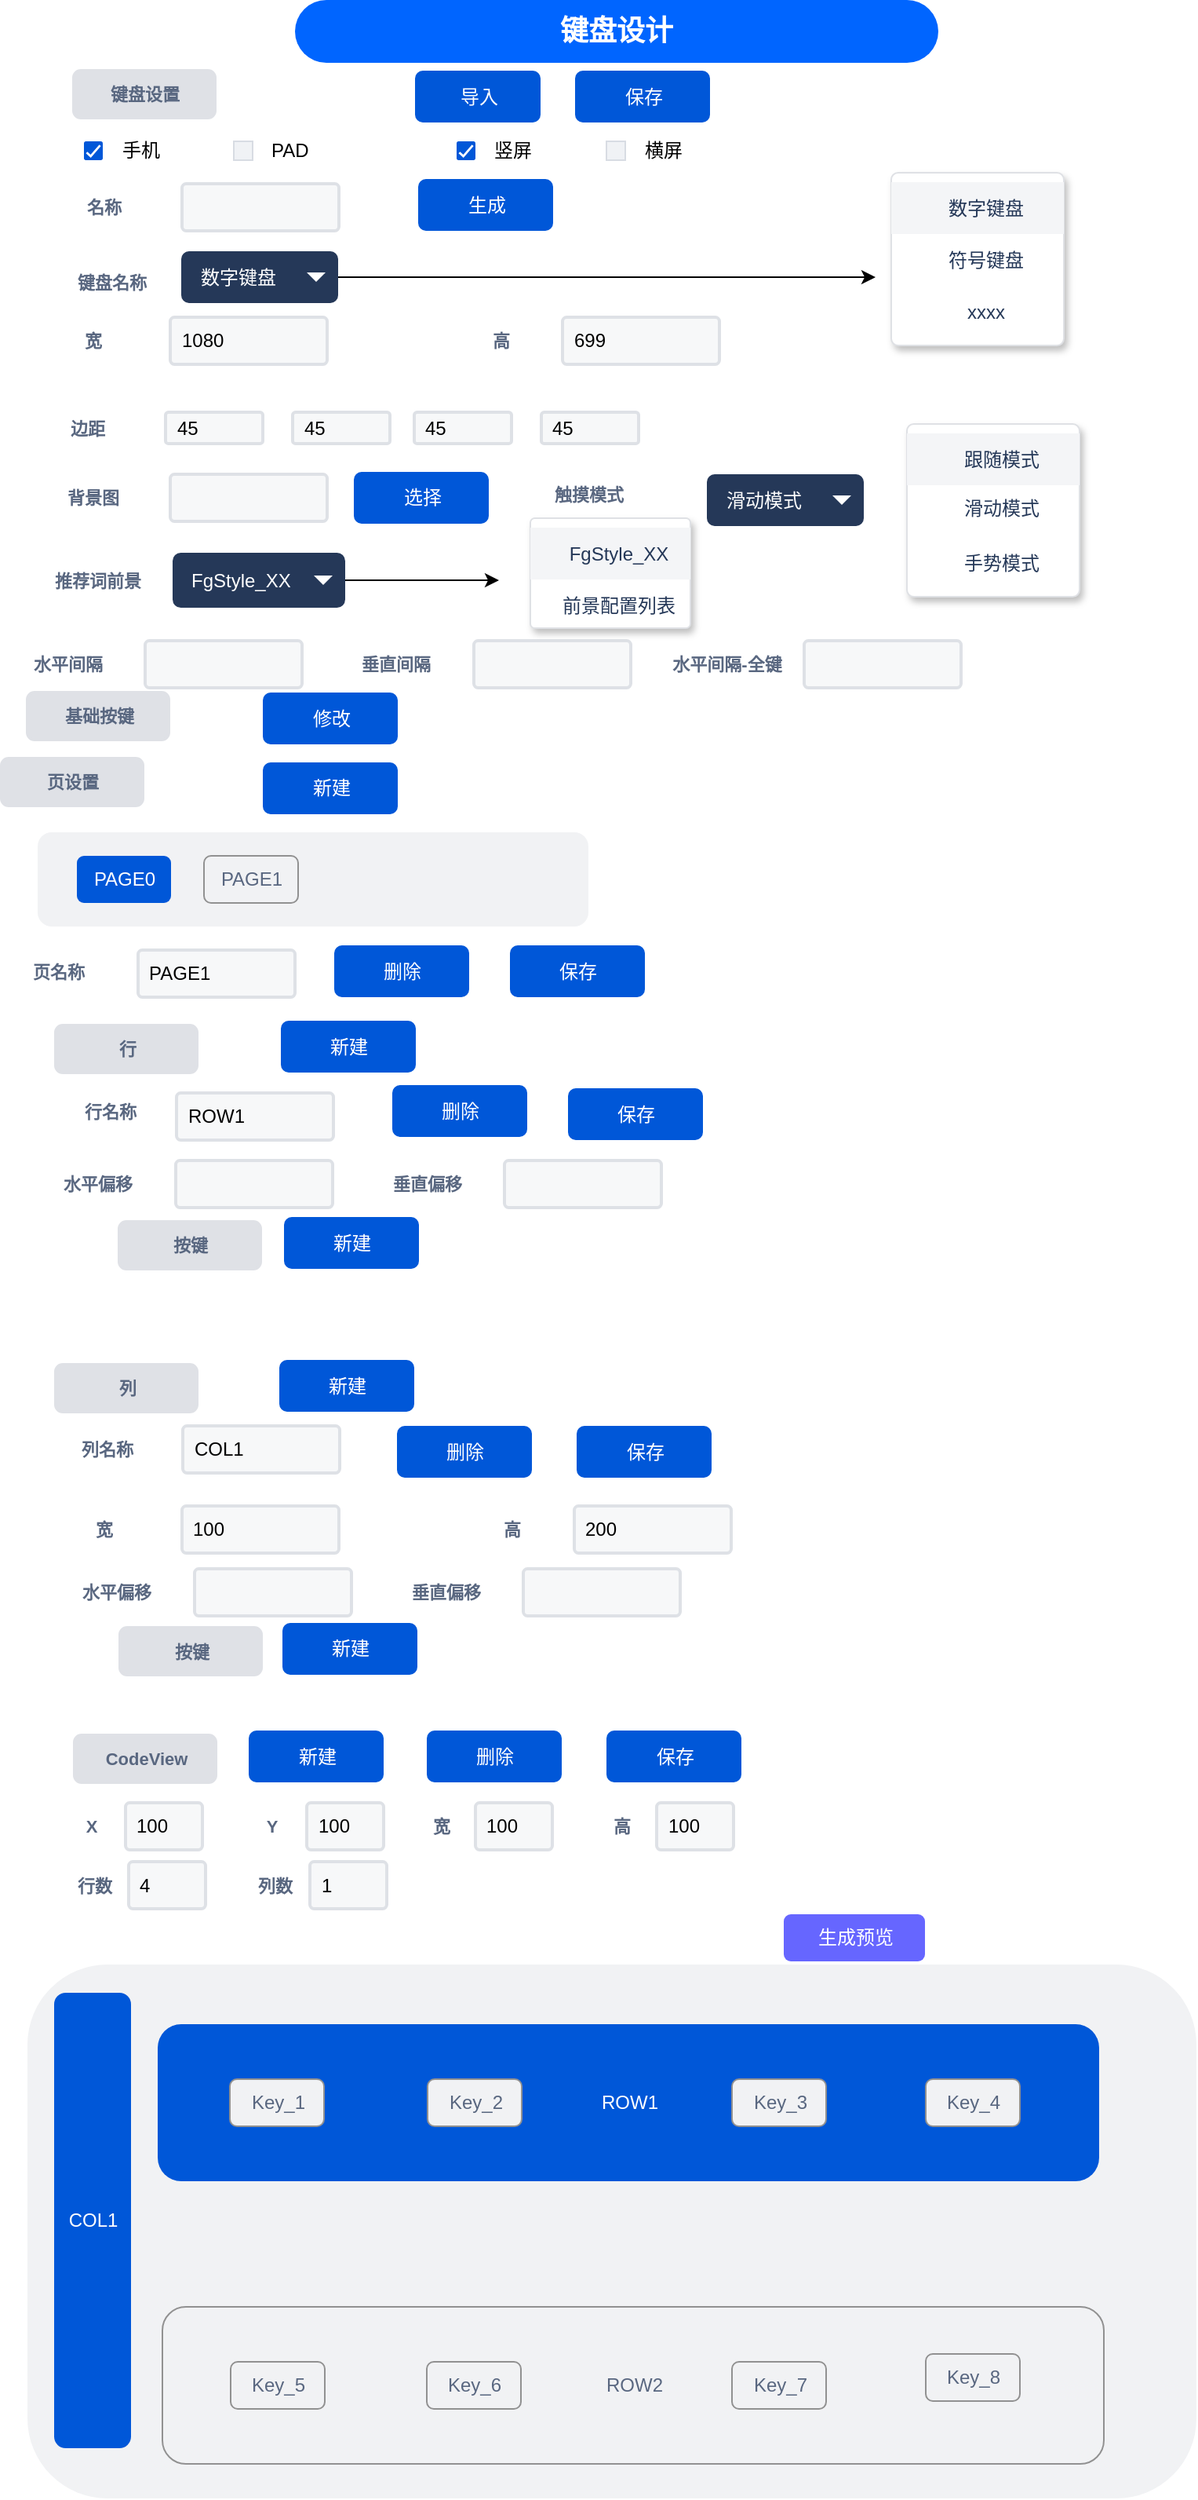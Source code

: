 <mxfile version="12.3.5" type="github" pages="1">
  <diagram id="PkoRvBVkpl1wG78z6C93" name="第 1 页">
    <mxGraphModel dx="1038" dy="572" grid="1" gridSize="10" guides="1" tooltips="1" connect="1" arrows="1" fold="1" page="1" pageScale="1" pageWidth="2339" pageHeight="3300" math="0" shadow="0">
      <root>
        <mxCell id="0"/>
        <mxCell id="1" parent="0"/>
        <mxCell id="vN8L1wxS-TLqOdtid_vG-1" value="&lt;span style=&quot;color: rgb(89 , 103 , 128) ; font-size: 11px ; text-align: left&quot;&gt;键盘设置&lt;/span&gt;" style="dashed=0;html=1;rounded=1;fillColor=#DFE1E6;strokeColor=#DFE1E6;fontSize=12;align=center;fontStyle=1;strokeWidth=2;fontColor=#42526E" parent="1" vertex="1">
          <mxGeometry x="119" y="65" width="90" height="30" as="geometry"/>
        </mxCell>
        <mxCell id="vN8L1wxS-TLqOdtid_vG-15" value="手机" style="html=1;shadow=0;dashed=0;shape=mxgraph.atlassian.checkbox_2;fillColor=#0057D8;strokeColor=none;align=left;verticalAlign=middle;fontStyle=0;fontSize=12;labelPosition=right;verticalLabelPosition=middle;spacingLeft=10" parent="1" vertex="1">
          <mxGeometry x="125.5" y="110" width="12" height="12" as="geometry"/>
        </mxCell>
        <mxCell id="vN8L1wxS-TLqOdtid_vG-16" value="PAD" style="rounded=1;fillColor=#F0F2F5;strokeColor=#D8DCE3;align=left;verticalAlign=middle;fontStyle=0;fontSize=12;labelPosition=right;verticalLabelPosition=middle;spacingLeft=10;html=1;shadow=0;dashed=0;arcSize=0;" parent="1" vertex="1">
          <mxGeometry x="221" y="110" width="12" height="12" as="geometry"/>
        </mxCell>
        <mxCell id="vN8L1wxS-TLqOdtid_vG-19" value="宽" style="fillColor=none;strokeColor=none;html=1;fontSize=11;fontStyle=0;align=center;fontColor=#596780;fontStyle=1;fontSize=11" parent="1" vertex="1">
          <mxGeometry x="100.5" y="227" width="60" height="20" as="geometry"/>
        </mxCell>
        <mxCell id="vN8L1wxS-TLqOdtid_vG-20" value="1080" style="rounded=1;arcSize=9;fillColor=#F7F8F9;align=left;spacingLeft=5;strokeColor=#DEE1E6;html=1;strokeWidth=2;fontSize=12" parent="1" vertex="1">
          <mxGeometry x="180.5" y="222" width="100" height="30" as="geometry"/>
        </mxCell>
        <mxCell id="vN8L1wxS-TLqOdtid_vG-21" value="高" style="fillColor=none;strokeColor=none;html=1;fontSize=11;fontStyle=0;align=center;fontColor=#596780;fontStyle=1;fontSize=11" parent="1" vertex="1">
          <mxGeometry x="360.5" y="227" width="60" height="20" as="geometry"/>
        </mxCell>
        <mxCell id="vN8L1wxS-TLqOdtid_vG-22" value="699" style="rounded=1;arcSize=9;fillColor=#F7F8F9;align=left;spacingLeft=5;strokeColor=#DEE1E6;html=1;strokeWidth=2;fontSize=12" parent="1" vertex="1">
          <mxGeometry x="430.5" y="222" width="100" height="30" as="geometry"/>
        </mxCell>
        <mxCell id="vN8L1wxS-TLqOdtid_vG-23" value="边距" style="fillColor=none;strokeColor=none;html=1;fontSize=11;fontStyle=0;align=left;fontColor=#596780;fontStyle=1;fontSize=11" parent="1" vertex="1">
          <mxGeometry x="115" y="285" width="50" height="15" as="geometry"/>
        </mxCell>
        <mxCell id="vN8L1wxS-TLqOdtid_vG-24" value="45" style="rounded=1;arcSize=9;fillColor=#F7F8F9;align=left;spacingLeft=5;strokeColor=#DEE1E6;html=1;strokeWidth=2;fontSize=12" parent="1" vertex="1">
          <mxGeometry x="177.5" y="282.5" width="62" height="20" as="geometry"/>
        </mxCell>
        <mxCell id="vN8L1wxS-TLqOdtid_vG-25" value="45" style="rounded=1;arcSize=9;fillColor=#F7F8F9;align=left;spacingLeft=5;strokeColor=#DEE1E6;html=1;strokeWidth=2;fontSize=12" parent="1" vertex="1">
          <mxGeometry x="258.5" y="282.5" width="62" height="20" as="geometry"/>
        </mxCell>
        <mxCell id="vN8L1wxS-TLqOdtid_vG-26" value="45" style="rounded=1;arcSize=9;fillColor=#F7F8F9;align=left;spacingLeft=5;strokeColor=#DEE1E6;html=1;strokeWidth=2;fontSize=12" parent="1" vertex="1">
          <mxGeometry x="336" y="282.5" width="62" height="20" as="geometry"/>
        </mxCell>
        <mxCell id="vN8L1wxS-TLqOdtid_vG-27" value="45" style="rounded=1;arcSize=9;fillColor=#F7F8F9;align=left;spacingLeft=5;strokeColor=#DEE1E6;html=1;strokeWidth=2;fontSize=12" parent="1" vertex="1">
          <mxGeometry x="417" y="282.5" width="62" height="20" as="geometry"/>
        </mxCell>
        <mxCell id="vN8L1wxS-TLqOdtid_vG-28" value="背景图" style="fillColor=none;strokeColor=none;html=1;fontSize=11;fontStyle=0;align=center;fontColor=#596780;fontStyle=1;fontSize=11" parent="1" vertex="1">
          <mxGeometry x="100.5" y="327" width="60" height="20" as="geometry"/>
        </mxCell>
        <mxCell id="vN8L1wxS-TLqOdtid_vG-29" value="" style="rounded=1;arcSize=9;fillColor=#F7F8F9;align=left;spacingLeft=5;strokeColor=#DEE1E6;html=1;strokeWidth=2;fontSize=12" parent="1" vertex="1">
          <mxGeometry x="180.5" y="322" width="100" height="30" as="geometry"/>
        </mxCell>
        <mxCell id="vN8L1wxS-TLqOdtid_vG-30" value="水平间隔" style="fillColor=none;strokeColor=none;html=1;fontSize=11;fontStyle=0;align=center;fontColor=#596780;fontStyle=1;fontSize=11" parent="1" vertex="1">
          <mxGeometry x="84.5" y="433" width="60" height="20" as="geometry"/>
        </mxCell>
        <mxCell id="vN8L1wxS-TLqOdtid_vG-31" value="" style="rounded=1;arcSize=9;fillColor=#F7F8F9;align=left;spacingLeft=5;strokeColor=#DEE1E6;html=1;strokeWidth=2;fontSize=12" parent="1" vertex="1">
          <mxGeometry x="164.5" y="428" width="100" height="30" as="geometry"/>
        </mxCell>
        <mxCell id="vN8L1wxS-TLqOdtid_vG-32" value="垂直间隔" style="fillColor=none;strokeColor=none;html=1;fontSize=11;fontStyle=0;align=center;fontColor=#596780;fontStyle=1;fontSize=11" parent="1" vertex="1">
          <mxGeometry x="294" y="433" width="60" height="20" as="geometry"/>
        </mxCell>
        <mxCell id="vN8L1wxS-TLqOdtid_vG-33" value="" style="rounded=1;arcSize=9;fillColor=#F7F8F9;align=left;spacingLeft=5;strokeColor=#DEE1E6;html=1;strokeWidth=2;fontSize=12" parent="1" vertex="1">
          <mxGeometry x="374" y="428" width="100" height="30" as="geometry"/>
        </mxCell>
        <mxCell id="vN8L1wxS-TLqOdtid_vG-34" value="键盘名称" style="fillColor=none;strokeColor=none;html=1;fontSize=11;fontStyle=0;align=center;fontColor=#596780;fontStyle=1;fontSize=11" parent="1" vertex="1">
          <mxGeometry x="112.5" y="189.5" width="60" height="20" as="geometry"/>
        </mxCell>
        <mxCell id="tmjR7Qj9dmBTTIml7QTe-14" style="edgeStyle=orthogonalEdgeStyle;rounded=0;orthogonalLoop=1;jettySize=auto;html=1;" edge="1" parent="1" source="vN8L1wxS-TLqOdtid_vG-44">
          <mxGeometry relative="1" as="geometry">
            <mxPoint x="630" y="196.5" as="targetPoint"/>
          </mxGeometry>
        </mxCell>
        <mxCell id="vN8L1wxS-TLqOdtid_vG-44" value="数字键盘" style="rounded=1;fillColor=#253858;strokeColor=none;html=1;fontColor=#ffffff;align=left;fontSize=12;spacingLeft=10" parent="1" vertex="1">
          <mxGeometry x="187.5" y="180" width="100" height="33" as="geometry"/>
        </mxCell>
        <mxCell id="vN8L1wxS-TLqOdtid_vG-45" value="" style="shape=triangle;direction=south;fillColor=#ffffff;strokeColor=none;html=1" parent="vN8L1wxS-TLqOdtid_vG-44" vertex="1">
          <mxGeometry x="1" y="0.5" width="12" height="6" relative="1" as="geometry">
            <mxPoint x="-20" y="-3" as="offset"/>
          </mxGeometry>
        </mxCell>
        <mxCell id="vN8L1wxS-TLqOdtid_vG-46" value="" style="rounded=1;fillColor=#ffffff;strokeColor=#DFE1E5;shadow=1;html=1;arcSize=4;align=center;" parent="1" vertex="1">
          <mxGeometry x="640" y="130" width="110" height="110" as="geometry"/>
        </mxCell>
        <mxCell id="vN8L1wxS-TLqOdtid_vG-47" value="数字键盘" style="rounded=0;fillColor=#F4F5F7;strokeColor=none;shadow=0;html=1;align=center;fontSize=12;spacingLeft=10;fontColor=#253858;resizeWidth=1" parent="vN8L1wxS-TLqOdtid_vG-46" vertex="1">
          <mxGeometry width="110" height="33" relative="1" as="geometry">
            <mxPoint y="6" as="offset"/>
          </mxGeometry>
        </mxCell>
        <mxCell id="vN8L1wxS-TLqOdtid_vG-48" value="符号键盘" style="rounded=0;fillColor=none;strokeColor=none;shadow=0;html=1;align=center;fontSize=12;spacingLeft=10;fontColor=#253858;resizeWidth=1" parent="vN8L1wxS-TLqOdtid_vG-46" vertex="1">
          <mxGeometry width="110" height="33" relative="1" as="geometry">
            <mxPoint y="39" as="offset"/>
          </mxGeometry>
        </mxCell>
        <mxCell id="vN8L1wxS-TLqOdtid_vG-49" value="xxxx" style="rounded=0;fillColor=none;strokeColor=none;shadow=0;html=1;align=center;fontSize=12;spacingLeft=10;fontColor=#253858;resizeWidth=1" parent="vN8L1wxS-TLqOdtid_vG-46" vertex="1">
          <mxGeometry width="110" height="33" relative="1" as="geometry">
            <mxPoint y="72" as="offset"/>
          </mxGeometry>
        </mxCell>
        <mxCell id="vN8L1wxS-TLqOdtid_vG-53" value="" style="rounded=1;align=center;fillColor=#F1F2F4;strokeColor=none;html=1;fontColor=#596780;fontSize=12" parent="1" vertex="1">
          <mxGeometry x="96" y="550" width="351" height="60" as="geometry"/>
        </mxCell>
        <mxCell id="vN8L1wxS-TLqOdtid_vG-54" value="新建" style="rounded=1;fillColor=#0057D8;align=center;strokeColor=none;html=1;fontColor=#ffffff;fontSize=12" parent="1" vertex="1">
          <mxGeometry x="239.5" y="505.5" width="86" height="33" as="geometry"/>
        </mxCell>
        <mxCell id="vN8L1wxS-TLqOdtid_vG-57" value="PAGE1" style="rounded=1;arcSize=9;fillColor=#F7F8F9;align=left;spacingLeft=5;strokeColor=#DEE1E6;html=1;strokeWidth=2;fontSize=12" parent="1" vertex="1">
          <mxGeometry x="160" y="625" width="100" height="30" as="geometry"/>
        </mxCell>
        <mxCell id="vN8L1wxS-TLqOdtid_vG-60" value="PAGE0" style="rounded=1;fillColor=#0057D8;strokeColor=none;html=1;fontColor=#ffffff;align=center;verticalAlign=middle;fontStyle=0;fontSize=12" parent="1" vertex="1">
          <mxGeometry x="121" y="565" width="60" height="30" as="geometry"/>
        </mxCell>
        <mxCell id="vN8L1wxS-TLqOdtid_vG-61" value="PAGE1" style="rounded=1;align=center;fillColor=#F1F2F4;strokeColor=#919191;html=1;fontColor=#596780;fontSize=12" parent="1" vertex="1">
          <mxGeometry x="202" y="565" width="60" height="30" as="geometry"/>
        </mxCell>
        <mxCell id="vN8L1wxS-TLqOdtid_vG-62" value="" style="rounded=1;align=center;fillColor=#F1F2F4;strokeColor=none;html=1;fontColor=#596780;fontSize=12" parent="1" vertex="1">
          <mxGeometry x="89.5" y="1271" width="745" height="340" as="geometry"/>
        </mxCell>
        <mxCell id="vN8L1wxS-TLqOdtid_vG-63" value="ROW1" style="rounded=1;fillColor=#0057D8;strokeColor=none;html=1;fontColor=#ffffff;align=center;verticalAlign=middle;fontStyle=0;fontSize=12" parent="1" vertex="1">
          <mxGeometry x="172.5" y="1309" width="600" height="100" as="geometry"/>
        </mxCell>
        <mxCell id="vN8L1wxS-TLqOdtid_vG-64" value="ROW2" style="rounded=1;align=center;fillColor=#F1F2F4;strokeColor=#919191;html=1;fontColor=#596780;fontSize=12" parent="1" vertex="1">
          <mxGeometry x="175.5" y="1489" width="600" height="100" as="geometry"/>
        </mxCell>
        <mxCell id="vN8L1wxS-TLqOdtid_vG-72" value="COL1" style="rounded=1;fillColor=#0057D8;strokeColor=none;html=1;fontColor=#ffffff;align=center;verticalAlign=middle;fontStyle=0;fontSize=12" parent="1" vertex="1">
          <mxGeometry x="106.5" y="1289" width="49" height="290" as="geometry"/>
        </mxCell>
        <mxCell id="vN8L1wxS-TLqOdtid_vG-73" value="ROW1" style="rounded=1;arcSize=9;fillColor=#F7F8F9;align=left;spacingLeft=5;strokeColor=#DEE1E6;html=1;strokeWidth=2;fontSize=12" parent="1" vertex="1">
          <mxGeometry x="184.5" y="716" width="100" height="30" as="geometry"/>
        </mxCell>
        <mxCell id="vN8L1wxS-TLqOdtid_vG-74" value="水平偏移" style="fillColor=none;strokeColor=none;html=1;fontSize=11;fontStyle=0;align=center;fontColor=#596780;fontStyle=1;fontSize=11" parent="1" vertex="1">
          <mxGeometry x="104" y="764" width="60" height="20" as="geometry"/>
        </mxCell>
        <mxCell id="vN8L1wxS-TLqOdtid_vG-75" value="" style="rounded=1;arcSize=9;fillColor=#F7F8F9;align=left;spacingLeft=5;strokeColor=#DEE1E6;html=1;strokeWidth=2;fontSize=12" parent="1" vertex="1">
          <mxGeometry x="184" y="759" width="100" height="30" as="geometry"/>
        </mxCell>
        <mxCell id="vN8L1wxS-TLqOdtid_vG-76" value="垂直偏移" style="fillColor=none;strokeColor=none;html=1;fontSize=11;fontStyle=0;align=center;fontColor=#596780;fontStyle=1;fontSize=11" parent="1" vertex="1">
          <mxGeometry x="313.5" y="764" width="60" height="20" as="geometry"/>
        </mxCell>
        <mxCell id="vN8L1wxS-TLqOdtid_vG-77" value="" style="rounded=1;arcSize=9;fillColor=#F7F8F9;align=left;spacingLeft=5;strokeColor=#DEE1E6;html=1;strokeWidth=2;fontSize=12" parent="1" vertex="1">
          <mxGeometry x="393.5" y="759" width="100" height="30" as="geometry"/>
        </mxCell>
        <mxCell id="vN8L1wxS-TLqOdtid_vG-79" value="新建" style="rounded=1;fillColor=#0057D8;align=center;strokeColor=none;html=1;fontColor=#ffffff;fontSize=12" parent="1" vertex="1">
          <mxGeometry x="253" y="795" width="86" height="33" as="geometry"/>
        </mxCell>
        <mxCell id="vN8L1wxS-TLqOdtid_vG-90" value="Key_5" style="rounded=1;align=center;fillColor=#F1F2F4;strokeColor=#919191;html=1;fontColor=#596780;fontSize=12" parent="1" vertex="1">
          <mxGeometry x="219" y="1524" width="60" height="30" as="geometry"/>
        </mxCell>
        <mxCell id="vN8L1wxS-TLqOdtid_vG-91" value="Key_6" style="rounded=1;align=center;fillColor=#F1F2F4;strokeColor=#919191;html=1;fontColor=#596780;fontSize=12" parent="1" vertex="1">
          <mxGeometry x="344" y="1524" width="60" height="30" as="geometry"/>
        </mxCell>
        <mxCell id="vN8L1wxS-TLqOdtid_vG-92" value="Key_7" style="rounded=1;align=center;fillColor=#F1F2F4;strokeColor=#919191;html=1;fontColor=#596780;fontSize=12" parent="1" vertex="1">
          <mxGeometry x="538.5" y="1524" width="60" height="30" as="geometry"/>
        </mxCell>
        <mxCell id="vN8L1wxS-TLqOdtid_vG-93" value="Key_8" style="rounded=1;align=center;fillColor=#F1F2F4;strokeColor=#919191;html=1;fontColor=#596780;fontSize=12" parent="1" vertex="1">
          <mxGeometry x="662" y="1519" width="60" height="30" as="geometry"/>
        </mxCell>
        <mxCell id="vN8L1wxS-TLqOdtid_vG-95" value="Key_1" style="rounded=1;align=center;fillColor=#F1F2F4;strokeColor=#919191;html=1;fontColor=#596780;fontSize=12" parent="1" vertex="1">
          <mxGeometry x="218.5" y="1344" width="60" height="30" as="geometry"/>
        </mxCell>
        <mxCell id="vN8L1wxS-TLqOdtid_vG-96" value="Key_2" style="rounded=1;align=center;fillColor=#F1F2F4;strokeColor=#919191;html=1;fontColor=#596780;fontSize=12" parent="1" vertex="1">
          <mxGeometry x="344.5" y="1344" width="60" height="30" as="geometry"/>
        </mxCell>
        <mxCell id="vN8L1wxS-TLqOdtid_vG-97" value="Key_3" style="rounded=1;align=center;fillColor=#F1F2F4;strokeColor=#919191;html=1;fontColor=#596780;fontSize=12" parent="1" vertex="1">
          <mxGeometry x="538.5" y="1344" width="60" height="30" as="geometry"/>
        </mxCell>
        <mxCell id="vN8L1wxS-TLqOdtid_vG-98" value="Key_4" style="rounded=1;align=center;fillColor=#F1F2F4;strokeColor=#919191;html=1;fontColor=#596780;fontSize=12" parent="1" vertex="1">
          <mxGeometry x="662" y="1344" width="60" height="30" as="geometry"/>
        </mxCell>
        <mxCell id="vN8L1wxS-TLqOdtid_vG-99" value="保存" style="rounded=1;fillColor=#0057D8;align=center;strokeColor=none;html=1;fontColor=#ffffff;fontSize=12" parent="1" vertex="1">
          <mxGeometry x="434" y="713" width="86" height="33" as="geometry"/>
        </mxCell>
        <mxCell id="vN8L1wxS-TLqOdtid_vG-132" value="新建" style="rounded=1;fillColor=#0057D8;align=center;strokeColor=none;html=1;fontColor=#ffffff;fontSize=12" parent="1" vertex="1">
          <mxGeometry x="250" y="886" width="86" height="33" as="geometry"/>
        </mxCell>
        <mxCell id="vN8L1wxS-TLqOdtid_vG-133" value="COL1" style="rounded=1;arcSize=9;fillColor=#F7F8F9;align=left;spacingLeft=5;strokeColor=#DEE1E6;html=1;strokeWidth=2;fontSize=12" parent="1" vertex="1">
          <mxGeometry x="188.5" y="928" width="100" height="30" as="geometry"/>
        </mxCell>
        <mxCell id="vN8L1wxS-TLqOdtid_vG-134" value="水平偏移" style="fillColor=none;strokeColor=none;html=1;fontSize=11;fontStyle=0;align=center;fontColor=#596780;fontStyle=1;fontSize=11" parent="1" vertex="1">
          <mxGeometry x="116" y="1024" width="60" height="20" as="geometry"/>
        </mxCell>
        <mxCell id="vN8L1wxS-TLqOdtid_vG-135" value="" style="rounded=1;arcSize=9;fillColor=#F7F8F9;align=left;spacingLeft=5;strokeColor=#DEE1E6;html=1;strokeWidth=2;fontSize=12" parent="1" vertex="1">
          <mxGeometry x="196" y="1019" width="100" height="30" as="geometry"/>
        </mxCell>
        <mxCell id="vN8L1wxS-TLqOdtid_vG-136" value="垂直偏移" style="fillColor=none;strokeColor=none;html=1;fontSize=11;fontStyle=0;align=center;fontColor=#596780;fontStyle=1;fontSize=11" parent="1" vertex="1">
          <mxGeometry x="325.5" y="1024" width="60" height="20" as="geometry"/>
        </mxCell>
        <mxCell id="vN8L1wxS-TLqOdtid_vG-137" value="" style="rounded=1;arcSize=9;fillColor=#F7F8F9;align=left;spacingLeft=5;strokeColor=#DEE1E6;html=1;strokeWidth=2;fontSize=12" parent="1" vertex="1">
          <mxGeometry x="405.5" y="1019" width="100" height="30" as="geometry"/>
        </mxCell>
        <mxCell id="vN8L1wxS-TLqOdtid_vG-141" value="保存" style="rounded=1;fillColor=#0057D8;align=center;strokeColor=none;html=1;fontColor=#ffffff;fontSize=12" parent="1" vertex="1">
          <mxGeometry x="439.5" y="928" width="86" height="33" as="geometry"/>
        </mxCell>
        <mxCell id="vN8L1wxS-TLqOdtid_vG-246" value="生成预览" style="rounded=1;fillColor=#6666FF;align=center;strokeColor=none;html=1;fontColor=#ffffff;fontSize=12" parent="1" vertex="1">
          <mxGeometry x="571.5" y="1239" width="90" height="30" as="geometry"/>
        </mxCell>
        <mxCell id="vN8L1wxS-TLqOdtid_vG-257" value="宽" style="fillColor=none;strokeColor=none;html=1;fontSize=11;fontStyle=0;align=center;fontColor=#596780;fontStyle=1;fontSize=11" parent="1" vertex="1">
          <mxGeometry x="108" y="984" width="60" height="20" as="geometry"/>
        </mxCell>
        <mxCell id="vN8L1wxS-TLqOdtid_vG-258" value="100" style="rounded=1;arcSize=9;fillColor=#F7F8F9;align=left;spacingLeft=5;strokeColor=#DEE1E6;html=1;strokeWidth=2;fontSize=12" parent="1" vertex="1">
          <mxGeometry x="188" y="979" width="100" height="30" as="geometry"/>
        </mxCell>
        <mxCell id="vN8L1wxS-TLqOdtid_vG-259" value="高" style="fillColor=none;strokeColor=none;html=1;fontSize=11;fontStyle=0;align=center;fontColor=#596780;fontStyle=1;fontSize=11" parent="1" vertex="1">
          <mxGeometry x="368" y="984" width="60" height="20" as="geometry"/>
        </mxCell>
        <mxCell id="vN8L1wxS-TLqOdtid_vG-260" value="200" style="rounded=1;arcSize=9;fillColor=#F7F8F9;align=left;spacingLeft=5;strokeColor=#DEE1E6;html=1;strokeWidth=2;fontSize=12" parent="1" vertex="1">
          <mxGeometry x="438" y="979" width="100" height="30" as="geometry"/>
        </mxCell>
        <mxCell id="vN8L1wxS-TLqOdtid_vG-262" value="X" style="fillColor=none;strokeColor=none;html=1;fontSize=11;fontStyle=0;align=center;fontColor=#596780;fontStyle=1;fontSize=11" parent="1" vertex="1">
          <mxGeometry x="99.5" y="1173" width="60" height="20" as="geometry"/>
        </mxCell>
        <mxCell id="vN8L1wxS-TLqOdtid_vG-263" value="100" style="rounded=1;arcSize=9;fillColor=#F7F8F9;align=left;spacingLeft=5;strokeColor=#DEE1E6;html=1;strokeWidth=2;fontSize=12" parent="1" vertex="1">
          <mxGeometry x="152" y="1168" width="49" height="30" as="geometry"/>
        </mxCell>
        <mxCell id="vN8L1wxS-TLqOdtid_vG-267" value="Y" style="fillColor=none;strokeColor=none;html=1;fontSize=11;fontStyle=0;align=center;fontColor=#596780;fontStyle=1;fontSize=11" parent="1" vertex="1">
          <mxGeometry x="215" y="1173" width="60" height="20" as="geometry"/>
        </mxCell>
        <mxCell id="vN8L1wxS-TLqOdtid_vG-268" value="100" style="rounded=1;arcSize=9;fillColor=#F7F8F9;align=left;spacingLeft=5;strokeColor=#DEE1E6;html=1;strokeWidth=2;fontSize=12" parent="1" vertex="1">
          <mxGeometry x="267.5" y="1168" width="49" height="30" as="geometry"/>
        </mxCell>
        <mxCell id="vN8L1wxS-TLqOdtid_vG-269" value="宽" style="fillColor=none;strokeColor=none;html=1;fontSize=11;fontStyle=0;align=center;fontColor=#596780;fontStyle=1;fontSize=11" parent="1" vertex="1">
          <mxGeometry x="322.5" y="1173" width="60" height="20" as="geometry"/>
        </mxCell>
        <mxCell id="vN8L1wxS-TLqOdtid_vG-270" value="100" style="rounded=1;arcSize=9;fillColor=#F7F8F9;align=left;spacingLeft=5;strokeColor=#DEE1E6;html=1;strokeWidth=2;fontSize=12" parent="1" vertex="1">
          <mxGeometry x="375" y="1168" width="49" height="30" as="geometry"/>
        </mxCell>
        <mxCell id="vN8L1wxS-TLqOdtid_vG-271" value="高" style="fillColor=none;strokeColor=none;html=1;fontSize=11;fontStyle=0;align=center;fontColor=#596780;fontStyle=1;fontSize=11" parent="1" vertex="1">
          <mxGeometry x="438" y="1173" width="60" height="20" as="geometry"/>
        </mxCell>
        <mxCell id="vN8L1wxS-TLqOdtid_vG-272" value="100" style="rounded=1;arcSize=9;fillColor=#F7F8F9;align=left;spacingLeft=5;strokeColor=#DEE1E6;html=1;strokeWidth=2;fontSize=12" parent="1" vertex="1">
          <mxGeometry x="490.5" y="1168" width="49" height="30" as="geometry"/>
        </mxCell>
        <mxCell id="vN8L1wxS-TLqOdtid_vG-277" value="行数" style="fillColor=none;strokeColor=none;html=1;fontSize=11;fontStyle=0;align=center;fontColor=#596780;fontStyle=1;fontSize=11" parent="1" vertex="1">
          <mxGeometry x="101.5" y="1210.5" width="60" height="20" as="geometry"/>
        </mxCell>
        <mxCell id="vN8L1wxS-TLqOdtid_vG-278" value="4" style="rounded=1;arcSize=9;fillColor=#F7F8F9;align=left;spacingLeft=5;strokeColor=#DEE1E6;html=1;strokeWidth=2;fontSize=12" parent="1" vertex="1">
          <mxGeometry x="154" y="1205.5" width="49" height="30" as="geometry"/>
        </mxCell>
        <mxCell id="vN8L1wxS-TLqOdtid_vG-279" value="列数" style="fillColor=none;strokeColor=none;html=1;fontSize=11;fontStyle=0;align=center;fontColor=#596780;fontStyle=1;fontSize=11" parent="1" vertex="1">
          <mxGeometry x="217" y="1210.5" width="60" height="20" as="geometry"/>
        </mxCell>
        <mxCell id="vN8L1wxS-TLqOdtid_vG-280" value="1" style="rounded=1;arcSize=9;fillColor=#F7F8F9;align=left;spacingLeft=5;strokeColor=#DEE1E6;html=1;strokeWidth=2;fontSize=12" parent="1" vertex="1">
          <mxGeometry x="269.5" y="1205.5" width="49" height="30" as="geometry"/>
        </mxCell>
        <mxCell id="vN8L1wxS-TLqOdtid_vG-281" value="新建" style="rounded=1;fillColor=#0057D8;align=center;strokeColor=none;html=1;fontColor=#ffffff;fontSize=12" parent="1" vertex="1">
          <mxGeometry x="230.5" y="1122" width="86" height="33" as="geometry"/>
        </mxCell>
        <mxCell id="tmjR7Qj9dmBTTIml7QTe-1" value="键盘设计" style="rounded=1;fillColor=#0065FF;strokeColor=none;html=1;fontColor=#ffffff;align=center;verticalAlign=middle;whiteSpace=wrap;fontSize=18;fontStyle=1;arcSize=50" vertex="1" parent="1">
          <mxGeometry x="260" y="20" width="410" height="40" as="geometry"/>
        </mxCell>
        <mxCell id="tmjR7Qj9dmBTTIml7QTe-2" value="名称" style="fillColor=none;strokeColor=none;html=1;fontSize=11;fontStyle=0;align=center;fontColor=#596780;fontStyle=1;fontSize=11" vertex="1" parent="1">
          <mxGeometry x="108" y="142" width="60" height="20" as="geometry"/>
        </mxCell>
        <mxCell id="tmjR7Qj9dmBTTIml7QTe-3" value="" style="rounded=1;arcSize=9;fillColor=#F7F8F9;align=left;spacingLeft=5;strokeColor=#DEE1E6;html=1;strokeWidth=2;fontSize=12" vertex="1" parent="1">
          <mxGeometry x="188" y="137" width="100" height="30" as="geometry"/>
        </mxCell>
        <mxCell id="tmjR7Qj9dmBTTIml7QTe-4" value="生成" style="rounded=1;fillColor=#0057D8;align=center;strokeColor=none;html=1;fontColor=#ffffff;fontSize=12" vertex="1" parent="1">
          <mxGeometry x="338.5" y="134" width="86" height="33" as="geometry"/>
        </mxCell>
        <mxCell id="tmjR7Qj9dmBTTIml7QTe-5" value="保存" style="rounded=1;fillColor=#0057D8;align=center;strokeColor=none;html=1;fontColor=#ffffff;fontSize=12" vertex="1" parent="1">
          <mxGeometry x="438.5" y="65" width="86" height="33" as="geometry"/>
        </mxCell>
        <mxCell id="tmjR7Qj9dmBTTIml7QTe-6" value="选择" style="rounded=1;fillColor=#0057D8;align=center;strokeColor=none;html=1;fontColor=#ffffff;fontSize=12" vertex="1" parent="1">
          <mxGeometry x="297.5" y="320.5" width="86" height="33" as="geometry"/>
        </mxCell>
        <mxCell id="tmjR7Qj9dmBTTIml7QTe-7" value="触摸模式" style="fillColor=none;strokeColor=none;html=1;fontSize=11;fontStyle=0;align=center;fontColor=#596780;fontStyle=1;fontSize=11" vertex="1" parent="1">
          <mxGeometry x="417" y="324.5" width="60" height="20" as="geometry"/>
        </mxCell>
        <mxCell id="tmjR7Qj9dmBTTIml7QTe-8" value="滑动模式" style="rounded=1;fillColor=#253858;strokeColor=none;html=1;fontColor=#ffffff;align=left;fontSize=12;spacingLeft=10" vertex="1" parent="1">
          <mxGeometry x="522.5" y="322" width="100" height="33" as="geometry"/>
        </mxCell>
        <mxCell id="tmjR7Qj9dmBTTIml7QTe-9" value="" style="shape=triangle;direction=south;fillColor=#ffffff;strokeColor=none;html=1" vertex="1" parent="tmjR7Qj9dmBTTIml7QTe-8">
          <mxGeometry x="1" y="0.5" width="12" height="6" relative="1" as="geometry">
            <mxPoint x="-20" y="-3" as="offset"/>
          </mxGeometry>
        </mxCell>
        <mxCell id="tmjR7Qj9dmBTTIml7QTe-10" value="" style="rounded=1;fillColor=#ffffff;strokeColor=#DFE1E5;shadow=1;html=1;arcSize=4;align=center;" vertex="1" parent="1">
          <mxGeometry x="650" y="290" width="110" height="110" as="geometry"/>
        </mxCell>
        <mxCell id="tmjR7Qj9dmBTTIml7QTe-11" value="跟随模式" style="rounded=0;fillColor=#F4F5F7;strokeColor=none;shadow=0;html=1;align=center;fontSize=12;spacingLeft=10;fontColor=#253858;resizeWidth=1" vertex="1" parent="tmjR7Qj9dmBTTIml7QTe-10">
          <mxGeometry width="110" height="33" relative="1" as="geometry">
            <mxPoint y="6" as="offset"/>
          </mxGeometry>
        </mxCell>
        <mxCell id="tmjR7Qj9dmBTTIml7QTe-12" value="滑动模式" style="rounded=0;fillColor=none;strokeColor=none;shadow=0;html=1;align=center;fontSize=12;spacingLeft=10;fontColor=#253858;resizeWidth=1" vertex="1" parent="tmjR7Qj9dmBTTIml7QTe-10">
          <mxGeometry width="110" height="30" relative="1" as="geometry">
            <mxPoint y="39" as="offset"/>
          </mxGeometry>
        </mxCell>
        <mxCell id="tmjR7Qj9dmBTTIml7QTe-13" value="手势模式" style="rounded=0;fillColor=none;strokeColor=none;shadow=0;html=1;align=center;fontSize=12;spacingLeft=10;fontColor=#253858;resizeWidth=1" vertex="1" parent="tmjR7Qj9dmBTTIml7QTe-10">
          <mxGeometry width="110" height="33" relative="1" as="geometry">
            <mxPoint y="72" as="offset"/>
          </mxGeometry>
        </mxCell>
        <mxCell id="tmjR7Qj9dmBTTIml7QTe-15" value="行名称" style="fillColor=none;strokeColor=none;html=1;fontSize=11;fontStyle=0;align=center;fontColor=#596780;fontStyle=1;fontSize=11" vertex="1" parent="1">
          <mxGeometry x="111.5" y="717.5" width="60" height="20" as="geometry"/>
        </mxCell>
        <mxCell id="tmjR7Qj9dmBTTIml7QTe-16" value="删除" style="rounded=1;fillColor=#0057D8;align=center;strokeColor=none;html=1;fontColor=#ffffff;fontSize=12" vertex="1" parent="1">
          <mxGeometry x="322" y="711" width="86" height="33" as="geometry"/>
        </mxCell>
        <mxCell id="tmjR7Qj9dmBTTIml7QTe-20" value="列名称" style="fillColor=none;strokeColor=none;html=1;fontSize=11;fontStyle=0;align=center;fontColor=#596780;fontStyle=1;fontSize=11" vertex="1" parent="1">
          <mxGeometry x="109.5" y="933" width="60" height="20" as="geometry"/>
        </mxCell>
        <mxCell id="tmjR7Qj9dmBTTIml7QTe-21" value="删除" style="rounded=1;fillColor=#0057D8;align=center;strokeColor=none;html=1;fontColor=#ffffff;fontSize=12" vertex="1" parent="1">
          <mxGeometry x="325" y="928" width="86" height="33" as="geometry"/>
        </mxCell>
        <mxCell id="tmjR7Qj9dmBTTIml7QTe-23" value="新建" style="rounded=1;fillColor=#0057D8;align=center;strokeColor=none;html=1;fontColor=#ffffff;fontSize=12" vertex="1" parent="1">
          <mxGeometry x="252" y="1053.5" width="86" height="33" as="geometry"/>
        </mxCell>
        <mxCell id="tmjR7Qj9dmBTTIml7QTe-28" value="保存" style="rounded=1;fillColor=#0057D8;align=center;strokeColor=none;html=1;fontColor=#ffffff;fontSize=12" vertex="1" parent="1">
          <mxGeometry x="458.5" y="1122" width="86" height="33" as="geometry"/>
        </mxCell>
        <mxCell id="tmjR7Qj9dmBTTIml7QTe-29" value="删除" style="rounded=1;fillColor=#0057D8;align=center;strokeColor=none;html=1;fontColor=#ffffff;fontSize=12" vertex="1" parent="1">
          <mxGeometry x="344" y="1122" width="86" height="33" as="geometry"/>
        </mxCell>
        <mxCell id="tmjR7Qj9dmBTTIml7QTe-36" value="新建" style="rounded=1;fillColor=#0057D8;align=center;strokeColor=none;html=1;fontColor=#ffffff;fontSize=12" vertex="1" parent="1">
          <mxGeometry x="251" y="670" width="86" height="33" as="geometry"/>
        </mxCell>
        <mxCell id="tmjR7Qj9dmBTTIml7QTe-38" value="&lt;span style=&quot;color: rgb(89 , 103 , 128) ; font-size: 11px ; text-align: left&quot;&gt;行&lt;/span&gt;" style="dashed=0;html=1;rounded=1;fillColor=#DFE1E6;strokeColor=#DFE1E6;fontSize=12;align=center;fontStyle=1;strokeWidth=2;fontColor=#42526E" vertex="1" parent="1">
          <mxGeometry x="107.5" y="673" width="90" height="30" as="geometry"/>
        </mxCell>
        <mxCell id="tmjR7Qj9dmBTTIml7QTe-39" value="&lt;span style=&quot;color: rgb(89 , 103 , 128) ; font-size: 11px ; text-align: left&quot;&gt;列&lt;/span&gt;" style="dashed=0;html=1;rounded=1;fillColor=#DFE1E6;strokeColor=#DFE1E6;fontSize=12;align=center;fontStyle=1;strokeWidth=2;fontColor=#42526E" vertex="1" parent="1">
          <mxGeometry x="107.5" y="889" width="90" height="30" as="geometry"/>
        </mxCell>
        <mxCell id="tmjR7Qj9dmBTTIml7QTe-40" value="&lt;span style=&quot;color: rgb(89 , 103 , 128) ; font-size: 11px ; text-align: left&quot;&gt;按键&lt;/span&gt;" style="dashed=0;html=1;rounded=1;fillColor=#DFE1E6;strokeColor=#DFE1E6;fontSize=12;align=center;fontStyle=1;strokeWidth=2;fontColor=#42526E" vertex="1" parent="1">
          <mxGeometry x="148" y="798" width="90" height="30" as="geometry"/>
        </mxCell>
        <mxCell id="tmjR7Qj9dmBTTIml7QTe-41" value="&lt;span style=&quot;color: rgb(89 , 103 , 128) ; font-size: 11px ; text-align: left&quot;&gt;按键&lt;/span&gt;" style="dashed=0;html=1;rounded=1;fillColor=#DFE1E6;strokeColor=#DFE1E6;fontSize=12;align=center;fontStyle=1;strokeWidth=2;fontColor=#42526E" vertex="1" parent="1">
          <mxGeometry x="148.5" y="1056.5" width="90" height="30" as="geometry"/>
        </mxCell>
        <mxCell id="tmjR7Qj9dmBTTIml7QTe-42" value="&lt;span style=&quot;color: rgb(89 , 103 , 128) ; font-size: 11px&quot;&gt;CodeView&lt;/span&gt;" style="dashed=0;html=1;rounded=1;fillColor=#DFE1E6;strokeColor=#DFE1E6;fontSize=12;align=center;fontStyle=1;strokeWidth=2;fontColor=#42526E" vertex="1" parent="1">
          <mxGeometry x="119.5" y="1125" width="90" height="30" as="geometry"/>
        </mxCell>
        <mxCell id="tmjR7Qj9dmBTTIml7QTe-44" value="导入" style="rounded=1;fillColor=#0057D8;align=center;strokeColor=none;html=1;fontColor=#ffffff;fontSize=12" vertex="1" parent="1">
          <mxGeometry x="336.5" y="65" width="80" height="33" as="geometry"/>
        </mxCell>
        <mxCell id="tmjR7Qj9dmBTTIml7QTe-45" value="&lt;span style=&quot;color: rgb(89 , 103 , 128) ; font-size: 11px ; text-align: left&quot;&gt;基础按键&lt;/span&gt;" style="dashed=0;html=1;rounded=1;fillColor=#DFE1E6;strokeColor=#DFE1E6;fontSize=12;align=center;fontStyle=1;strokeWidth=2;fontColor=#42526E" vertex="1" parent="1">
          <mxGeometry x="89.5" y="461" width="90" height="30" as="geometry"/>
        </mxCell>
        <mxCell id="tmjR7Qj9dmBTTIml7QTe-46" value="修改" style="rounded=1;fillColor=#0057D8;align=center;strokeColor=none;html=1;fontColor=#ffffff;fontSize=12" vertex="1" parent="1">
          <mxGeometry x="239.5" y="461" width="86" height="33" as="geometry"/>
        </mxCell>
        <mxCell id="tmjR7Qj9dmBTTIml7QTe-51" value="竖屏" style="html=1;shadow=0;dashed=0;shape=mxgraph.atlassian.checkbox_2;fillColor=#0057D8;strokeColor=none;align=left;verticalAlign=middle;fontStyle=0;fontSize=12;labelPosition=right;verticalLabelPosition=middle;spacingLeft=10" vertex="1" parent="1">
          <mxGeometry x="363" y="110" width="12" height="12" as="geometry"/>
        </mxCell>
        <mxCell id="tmjR7Qj9dmBTTIml7QTe-52" value="横屏" style="rounded=1;fillColor=#F0F2F5;strokeColor=#D8DCE3;align=left;verticalAlign=middle;fontStyle=0;fontSize=12;labelPosition=right;verticalLabelPosition=middle;spacingLeft=10;html=1;shadow=0;dashed=0;arcSize=0;" vertex="1" parent="1">
          <mxGeometry x="458.5" y="110" width="12" height="12" as="geometry"/>
        </mxCell>
        <mxCell id="tmjR7Qj9dmBTTIml7QTe-62" value="推荐词前景" style="fillColor=none;strokeColor=none;html=1;fontSize=11;fontStyle=0;align=center;fontColor=#596780;fontStyle=1;fontSize=11" vertex="1" parent="1">
          <mxGeometry x="104" y="379.5" width="60" height="20" as="geometry"/>
        </mxCell>
        <mxCell id="tmjR7Qj9dmBTTIml7QTe-68" style="edgeStyle=orthogonalEdgeStyle;rounded=0;orthogonalLoop=1;jettySize=auto;html=1;" edge="1" parent="1" source="tmjR7Qj9dmBTTIml7QTe-63">
          <mxGeometry relative="1" as="geometry">
            <mxPoint x="390" y="389.5" as="targetPoint"/>
          </mxGeometry>
        </mxCell>
        <mxCell id="tmjR7Qj9dmBTTIml7QTe-63" value="FgStyle_XX" style="rounded=1;fillColor=#253858;strokeColor=none;html=1;fontColor=#ffffff;align=left;fontSize=12;spacingLeft=10" vertex="1" parent="1">
          <mxGeometry x="182" y="372" width="110" height="35" as="geometry"/>
        </mxCell>
        <mxCell id="tmjR7Qj9dmBTTIml7QTe-64" value="" style="shape=triangle;direction=south;fillColor=#ffffff;strokeColor=none;html=1" vertex="1" parent="tmjR7Qj9dmBTTIml7QTe-63">
          <mxGeometry x="1" y="0.5" width="12" height="6" relative="1" as="geometry">
            <mxPoint x="-20" y="-3" as="offset"/>
          </mxGeometry>
        </mxCell>
        <mxCell id="tmjR7Qj9dmBTTIml7QTe-65" value="" style="rounded=1;fillColor=#ffffff;strokeColor=#DFE1E5;shadow=1;html=1;arcSize=4;align=center;" vertex="1" parent="1">
          <mxGeometry x="410" y="350" width="102" height="70" as="geometry"/>
        </mxCell>
        <mxCell id="tmjR7Qj9dmBTTIml7QTe-66" value="FgStyle_XX" style="rounded=0;fillColor=#F4F5F7;strokeColor=none;shadow=0;html=1;align=center;fontSize=12;spacingLeft=10;fontColor=#253858;resizeWidth=1" vertex="1" parent="tmjR7Qj9dmBTTIml7QTe-65">
          <mxGeometry width="102" height="33" relative="1" as="geometry">
            <mxPoint y="6" as="offset"/>
          </mxGeometry>
        </mxCell>
        <mxCell id="tmjR7Qj9dmBTTIml7QTe-67" value="前景配置列表" style="rounded=0;fillColor=none;strokeColor=none;shadow=0;html=1;align=center;fontSize=12;spacingLeft=10;fontColor=#253858;resizeWidth=1" vertex="1" parent="tmjR7Qj9dmBTTIml7QTe-65">
          <mxGeometry width="102" height="33" relative="1" as="geometry">
            <mxPoint y="39" as="offset"/>
          </mxGeometry>
        </mxCell>
        <mxCell id="tmjR7Qj9dmBTTIml7QTe-74" value="水平间隔-全键" style="fillColor=none;strokeColor=none;html=1;fontSize=11;fontStyle=0;align=center;fontColor=#596780;fontStyle=1;fontSize=11" vertex="1" parent="1">
          <mxGeometry x="504.5" y="433" width="60" height="20" as="geometry"/>
        </mxCell>
        <mxCell id="tmjR7Qj9dmBTTIml7QTe-75" value="" style="rounded=1;arcSize=9;fillColor=#F7F8F9;align=left;spacingLeft=5;strokeColor=#DEE1E6;html=1;strokeWidth=2;fontSize=12" vertex="1" parent="1">
          <mxGeometry x="584.5" y="428" width="100" height="30" as="geometry"/>
        </mxCell>
        <mxCell id="tmjR7Qj9dmBTTIml7QTe-76" value="&lt;span style=&quot;color: rgb(89 , 103 , 128) ; font-size: 11px&quot;&gt;页设置&lt;/span&gt;" style="dashed=0;html=1;rounded=1;fillColor=#DFE1E6;strokeColor=#DFE1E6;fontSize=12;align=center;fontStyle=1;strokeWidth=2;fontColor=#42526E" vertex="1" parent="1">
          <mxGeometry x="73" y="503" width="90" height="30" as="geometry"/>
        </mxCell>
        <mxCell id="tmjR7Qj9dmBTTIml7QTe-79" value="页名称" style="fillColor=none;strokeColor=none;html=1;fontSize=11;fontStyle=0;align=center;fontColor=#596780;fontStyle=1;fontSize=11" vertex="1" parent="1">
          <mxGeometry x="78.5" y="629" width="60" height="20" as="geometry"/>
        </mxCell>
        <mxCell id="tmjR7Qj9dmBTTIml7QTe-80" value="保存" style="rounded=1;fillColor=#0057D8;align=center;strokeColor=none;html=1;fontColor=#ffffff;fontSize=12" vertex="1" parent="1">
          <mxGeometry x="397" y="622" width="86" height="33" as="geometry"/>
        </mxCell>
        <mxCell id="tmjR7Qj9dmBTTIml7QTe-81" value="删除" style="rounded=1;fillColor=#0057D8;align=center;strokeColor=none;html=1;fontColor=#ffffff;fontSize=12" vertex="1" parent="1">
          <mxGeometry x="285" y="622" width="86" height="33" as="geometry"/>
        </mxCell>
      </root>
    </mxGraphModel>
  </diagram>
</mxfile>
